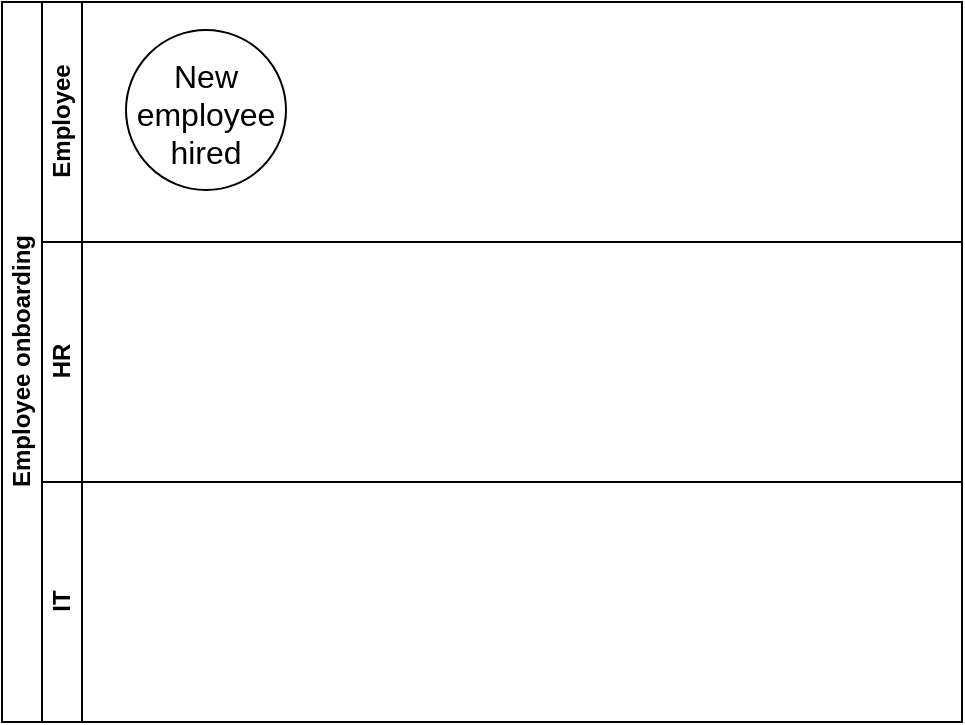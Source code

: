 <mxfile version="26.0.16">
  <diagram name="Page-1" id="dYAAqQN164_OkqlJN7os">
    <mxGraphModel dx="1281" dy="536" grid="0" gridSize="10" guides="1" tooltips="1" connect="1" arrows="1" fold="1" page="0" pageScale="1" pageWidth="850" pageHeight="1100" math="0" shadow="0">
      <root>
        <mxCell id="0" />
        <mxCell id="1" parent="0" />
        <mxCell id="seVJ21GC20MgT60zQvt1-10" value="Employee onboarding" style="swimlane;childLayout=stackLayout;resizeParent=1;resizeParentMax=0;horizontal=0;startSize=20;horizontalStack=0;html=1;" vertex="1" parent="1">
          <mxGeometry x="-409" y="2" width="480" height="360" as="geometry" />
        </mxCell>
        <mxCell id="seVJ21GC20MgT60zQvt1-11" value="Employee" style="swimlane;startSize=20;horizontal=0;html=1;" vertex="1" parent="seVJ21GC20MgT60zQvt1-10">
          <mxGeometry x="20" width="460" height="120" as="geometry" />
        </mxCell>
        <mxCell id="seVJ21GC20MgT60zQvt1-14" value="" style="ellipse;whiteSpace=wrap;html=1;aspect=fixed;" vertex="1" parent="seVJ21GC20MgT60zQvt1-11">
          <mxGeometry x="42" y="14" width="80" height="80" as="geometry" />
        </mxCell>
        <mxCell id="seVJ21GC20MgT60zQvt1-16" value="New employee hired" style="text;strokeColor=none;fillColor=none;html=1;align=center;verticalAlign=middle;whiteSpace=wrap;rounded=0;fontSize=16;" vertex="1" parent="seVJ21GC20MgT60zQvt1-11">
          <mxGeometry x="52" y="41" width="60" height="30" as="geometry" />
        </mxCell>
        <mxCell id="seVJ21GC20MgT60zQvt1-12" value="HR" style="swimlane;startSize=20;horizontal=0;html=1;" vertex="1" parent="seVJ21GC20MgT60zQvt1-10">
          <mxGeometry x="20" y="120" width="460" height="120" as="geometry" />
        </mxCell>
        <mxCell id="seVJ21GC20MgT60zQvt1-13" value="IT" style="swimlane;startSize=20;horizontal=0;html=1;" vertex="1" parent="seVJ21GC20MgT60zQvt1-10">
          <mxGeometry x="20" y="240" width="460" height="120" as="geometry" />
        </mxCell>
      </root>
    </mxGraphModel>
  </diagram>
</mxfile>
